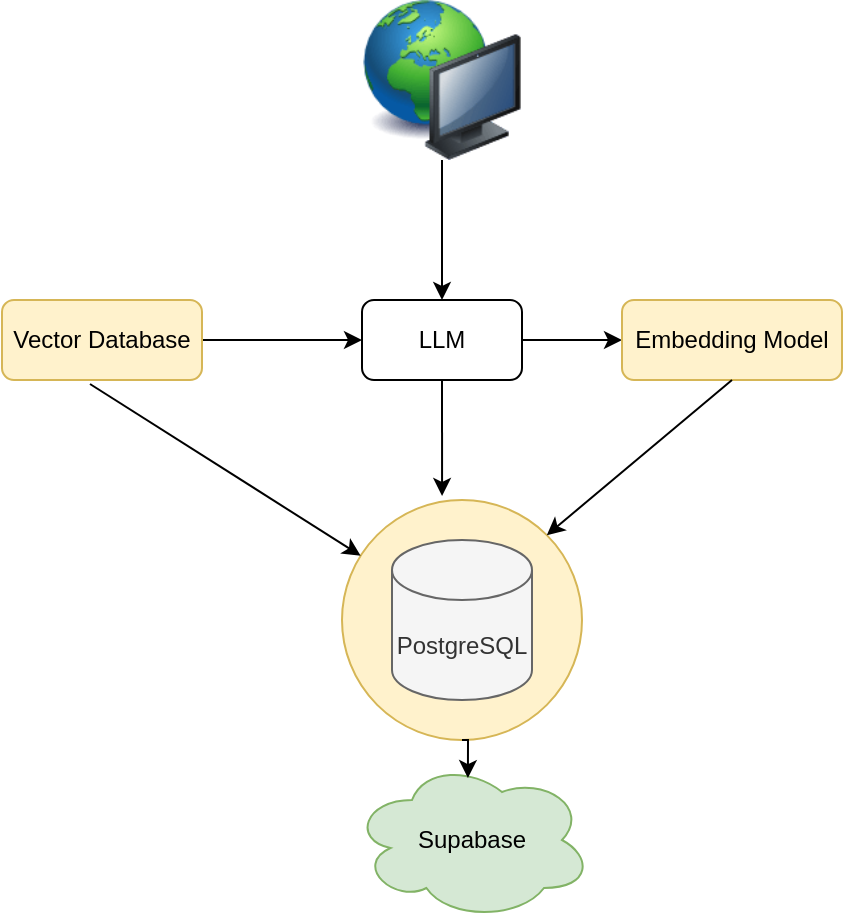 <mxfile version="27.0.9">
  <diagram name="Page-1" id="WtM2rvpEe2r1dK8oiGc4">
    <mxGraphModel dx="467" dy="517" grid="1" gridSize="10" guides="1" tooltips="1" connect="1" arrows="1" fold="1" page="1" pageScale="1" pageWidth="850" pageHeight="1100" math="0" shadow="0">
      <root>
        <mxCell id="0" />
        <mxCell id="1" parent="0" />
        <mxCell id="d_562cjp-MVupyLP1esu-3" style="edgeStyle=orthogonalEdgeStyle;rounded=0;orthogonalLoop=1;jettySize=auto;html=1;exitX=0.5;exitY=1;exitDx=0;exitDy=0;entryX=0.5;entryY=0;entryDx=0;entryDy=0;" edge="1" parent="1" source="d_562cjp-MVupyLP1esu-1" target="d_562cjp-MVupyLP1esu-2">
          <mxGeometry relative="1" as="geometry" />
        </mxCell>
        <mxCell id="d_562cjp-MVupyLP1esu-1" value="" style="image;html=1;image=img/lib/clip_art/computers/Network_128x128.png" vertex="1" parent="1">
          <mxGeometry x="190" y="90" width="80" height="80" as="geometry" />
        </mxCell>
        <mxCell id="d_562cjp-MVupyLP1esu-7" style="edgeStyle=orthogonalEdgeStyle;rounded=0;orthogonalLoop=1;jettySize=auto;html=1;exitX=1;exitY=0.5;exitDx=0;exitDy=0;" edge="1" parent="1" source="d_562cjp-MVupyLP1esu-2" target="d_562cjp-MVupyLP1esu-6">
          <mxGeometry relative="1" as="geometry" />
        </mxCell>
        <mxCell id="d_562cjp-MVupyLP1esu-2" value="LLM" style="rounded=1;whiteSpace=wrap;html=1;" vertex="1" parent="1">
          <mxGeometry x="190" y="240" width="80" height="40" as="geometry" />
        </mxCell>
        <mxCell id="d_562cjp-MVupyLP1esu-5" style="edgeStyle=orthogonalEdgeStyle;rounded=0;orthogonalLoop=1;jettySize=auto;html=1;entryX=0;entryY=0.5;entryDx=0;entryDy=0;" edge="1" parent="1" source="d_562cjp-MVupyLP1esu-4" target="d_562cjp-MVupyLP1esu-2">
          <mxGeometry relative="1" as="geometry" />
        </mxCell>
        <mxCell id="d_562cjp-MVupyLP1esu-4" value="Vector Database" style="rounded=1;whiteSpace=wrap;html=1;fillColor=#fff2cc;strokeColor=#d6b656;" vertex="1" parent="1">
          <mxGeometry x="10" y="240" width="100" height="40" as="geometry" />
        </mxCell>
        <mxCell id="d_562cjp-MVupyLP1esu-6" value="Embedding Model" style="rounded=1;whiteSpace=wrap;html=1;fillColor=#fff2cc;strokeColor=#d6b656;" vertex="1" parent="1">
          <mxGeometry x="320" y="240" width="110" height="40" as="geometry" />
        </mxCell>
        <mxCell id="d_562cjp-MVupyLP1esu-8" value="" style="ellipse;whiteSpace=wrap;html=1;aspect=fixed;fillColor=#fff2cc;strokeColor=#d6b656;" vertex="1" parent="1">
          <mxGeometry x="180" y="340" width="120" height="120" as="geometry" />
        </mxCell>
        <mxCell id="d_562cjp-MVupyLP1esu-9" value="PostgreSQL" style="shape=cylinder3;whiteSpace=wrap;html=1;boundedLbl=1;backgroundOutline=1;size=15;fillColor=#f5f5f5;strokeColor=#666666;fontColor=#333333;" vertex="1" parent="1">
          <mxGeometry x="205" y="360" width="70" height="80" as="geometry" />
        </mxCell>
        <mxCell id="d_562cjp-MVupyLP1esu-11" value="" style="endArrow=classic;html=1;rounded=0;exitX=0.5;exitY=1;exitDx=0;exitDy=0;entryX=1;entryY=0;entryDx=0;entryDy=0;" edge="1" parent="1" source="d_562cjp-MVupyLP1esu-6" target="d_562cjp-MVupyLP1esu-8">
          <mxGeometry width="50" height="50" relative="1" as="geometry">
            <mxPoint x="220" y="300" as="sourcePoint" />
            <mxPoint x="290" y="350" as="targetPoint" />
          </mxGeometry>
        </mxCell>
        <mxCell id="d_562cjp-MVupyLP1esu-13" value="" style="endArrow=classic;html=1;rounded=0;exitX=0.44;exitY=1.05;exitDx=0;exitDy=0;exitPerimeter=0;" edge="1" parent="1" source="d_562cjp-MVupyLP1esu-4" target="d_562cjp-MVupyLP1esu-8">
          <mxGeometry width="50" height="50" relative="1" as="geometry">
            <mxPoint x="385" y="290" as="sourcePoint" />
            <mxPoint x="292" y="368" as="targetPoint" />
          </mxGeometry>
        </mxCell>
        <mxCell id="d_562cjp-MVupyLP1esu-16" style="edgeStyle=orthogonalEdgeStyle;rounded=0;orthogonalLoop=1;jettySize=auto;html=1;exitX=0.5;exitY=1;exitDx=0;exitDy=0;entryX=0.417;entryY=-0.017;entryDx=0;entryDy=0;entryPerimeter=0;" edge="1" parent="1" source="d_562cjp-MVupyLP1esu-2" target="d_562cjp-MVupyLP1esu-8">
          <mxGeometry relative="1" as="geometry" />
        </mxCell>
        <mxCell id="d_562cjp-MVupyLP1esu-17" value="Supabase" style="ellipse;shape=cloud;whiteSpace=wrap;html=1;fillColor=#d5e8d4;strokeColor=#82b366;" vertex="1" parent="1">
          <mxGeometry x="185" y="470" width="120" height="80" as="geometry" />
        </mxCell>
        <mxCell id="d_562cjp-MVupyLP1esu-18" style="edgeStyle=orthogonalEdgeStyle;rounded=0;orthogonalLoop=1;jettySize=auto;html=1;exitX=0.5;exitY=1;exitDx=0;exitDy=0;entryX=0.483;entryY=0.113;entryDx=0;entryDy=0;entryPerimeter=0;" edge="1" parent="1" source="d_562cjp-MVupyLP1esu-8" target="d_562cjp-MVupyLP1esu-17">
          <mxGeometry relative="1" as="geometry" />
        </mxCell>
      </root>
    </mxGraphModel>
  </diagram>
</mxfile>
